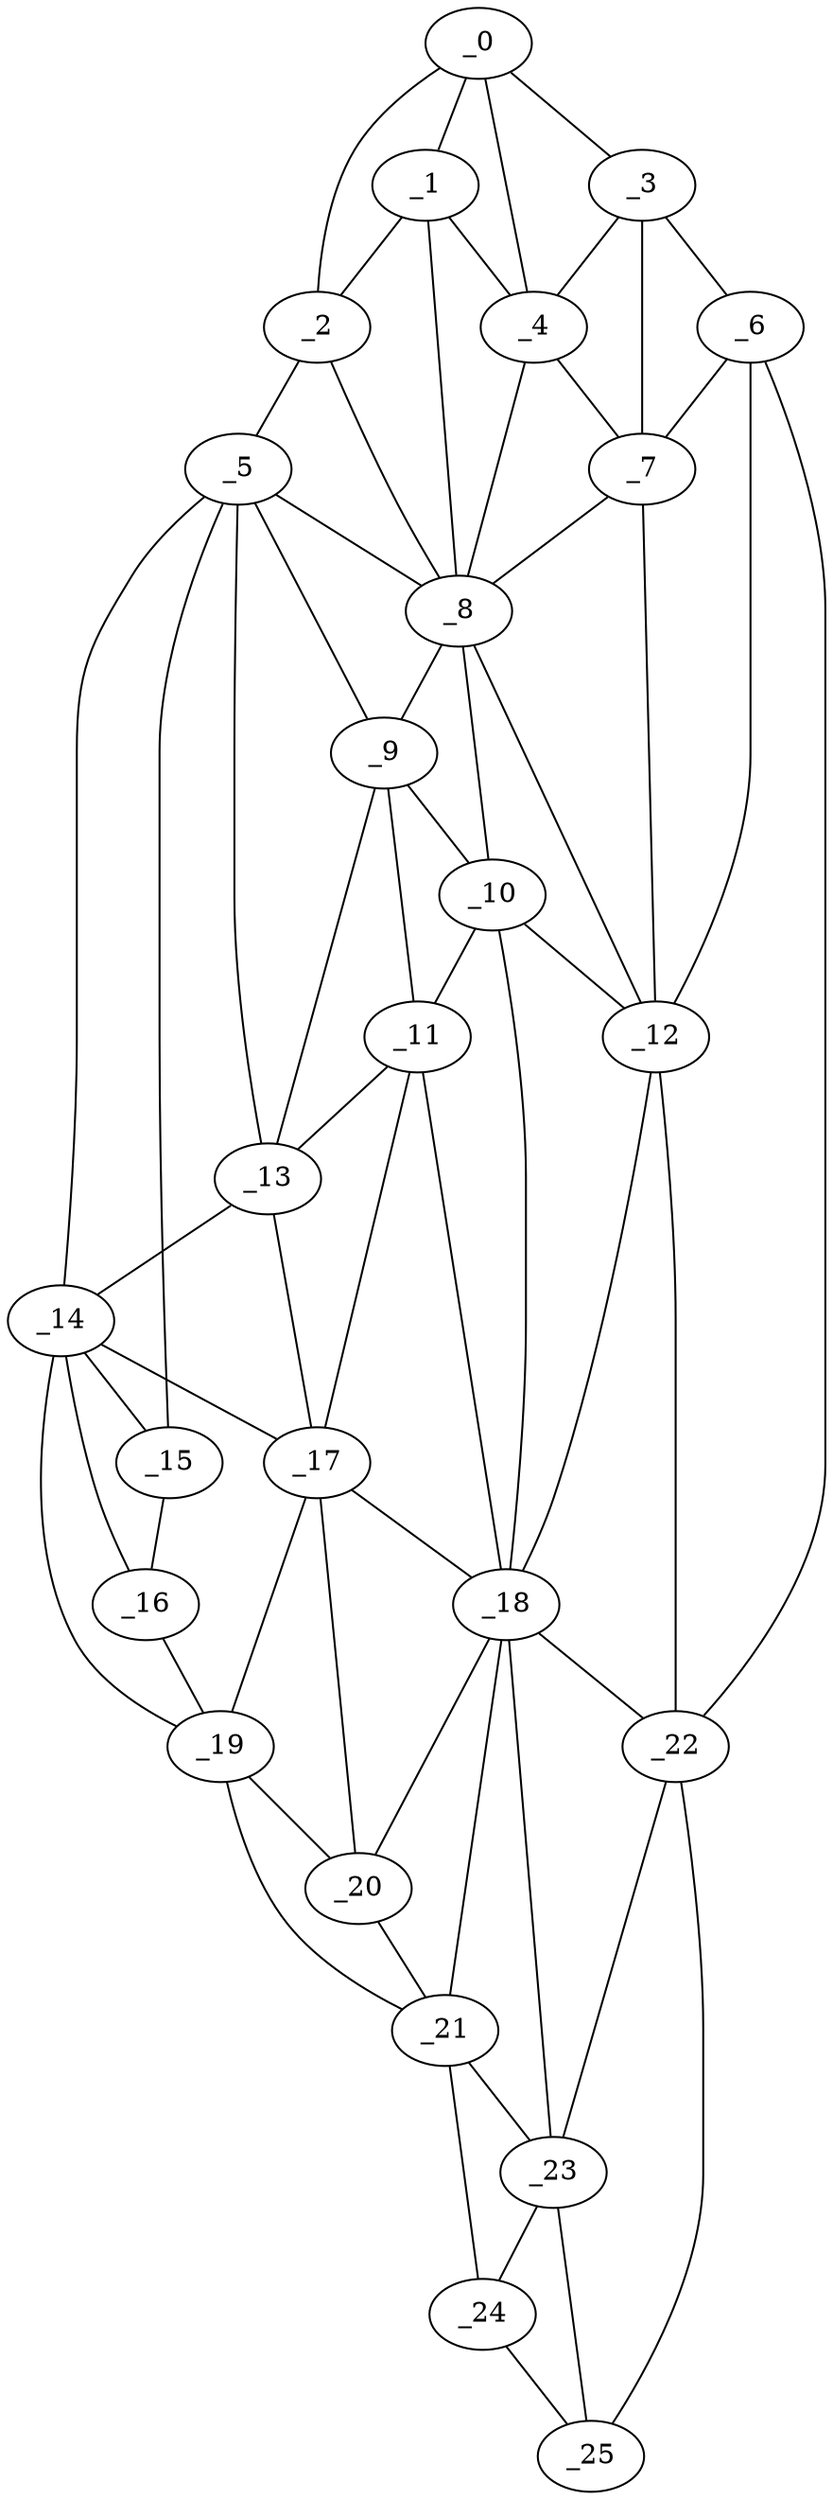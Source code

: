 graph "obj82__30.gxl" {
	_0	 [x=34,
		y=21];
	_1	 [x=44,
		y=29];
	_0 -- _1	 [valence=2];
	_2	 [x=45,
		y=34];
	_0 -- _2	 [valence=1];
	_3	 [x=49,
		y=10];
	_0 -- _3	 [valence=1];
	_4	 [x=50,
		y=19];
	_0 -- _4	 [valence=2];
	_1 -- _2	 [valence=1];
	_1 -- _4	 [valence=1];
	_8	 [x=63,
		y=33];
	_1 -- _8	 [valence=2];
	_5	 [x=53,
		y=43];
	_2 -- _5	 [valence=1];
	_2 -- _8	 [valence=2];
	_3 -- _4	 [valence=2];
	_6	 [x=58,
		y=8];
	_3 -- _6	 [valence=1];
	_7	 [x=59,
		y=16];
	_3 -- _7	 [valence=2];
	_4 -- _7	 [valence=2];
	_4 -- _8	 [valence=2];
	_5 -- _8	 [valence=1];
	_9	 [x=69,
		y=34];
	_5 -- _9	 [valence=2];
	_13	 [x=76,
		y=45];
	_5 -- _13	 [valence=2];
	_14	 [x=76,
		y=55];
	_5 -- _14	 [valence=2];
	_15	 [x=77,
		y=63];
	_5 -- _15	 [valence=1];
	_6 -- _7	 [valence=2];
	_12	 [x=76,
		y=21];
	_6 -- _12	 [valence=1];
	_22	 [x=108,
		y=22];
	_6 -- _22	 [valence=1];
	_7 -- _8	 [valence=2];
	_7 -- _12	 [valence=1];
	_8 -- _9	 [valence=2];
	_10	 [x=74,
		y=31];
	_8 -- _10	 [valence=1];
	_8 -- _12	 [valence=2];
	_9 -- _10	 [valence=2];
	_11	 [x=74,
		y=38];
	_9 -- _11	 [valence=2];
	_9 -- _13	 [valence=1];
	_10 -- _11	 [valence=1];
	_10 -- _12	 [valence=2];
	_18	 [x=90,
		y=36];
	_10 -- _18	 [valence=1];
	_11 -- _13	 [valence=2];
	_17	 [x=86,
		y=45];
	_11 -- _17	 [valence=2];
	_11 -- _18	 [valence=2];
	_12 -- _18	 [valence=2];
	_12 -- _22	 [valence=2];
	_13 -- _14	 [valence=2];
	_13 -- _17	 [valence=2];
	_14 -- _15	 [valence=2];
	_16	 [x=84,
		y=66];
	_14 -- _16	 [valence=1];
	_14 -- _17	 [valence=1];
	_19	 [x=92,
		y=61];
	_14 -- _19	 [valence=2];
	_15 -- _16	 [valence=1];
	_16 -- _19	 [valence=1];
	_17 -- _18	 [valence=2];
	_17 -- _19	 [valence=1];
	_20	 [x=96,
		y=54];
	_17 -- _20	 [valence=2];
	_18 -- _20	 [valence=1];
	_21	 [x=105,
		y=50];
	_18 -- _21	 [valence=1];
	_18 -- _22	 [valence=1];
	_23	 [x=108,
		y=29];
	_18 -- _23	 [valence=2];
	_19 -- _20	 [valence=2];
	_19 -- _21	 [valence=1];
	_20 -- _21	 [valence=1];
	_21 -- _23	 [valence=2];
	_24	 [x=113,
		y=42];
	_21 -- _24	 [valence=1];
	_22 -- _23	 [valence=1];
	_25	 [x=114,
		y=32];
	_22 -- _25	 [valence=1];
	_23 -- _24	 [valence=2];
	_23 -- _25	 [valence=2];
	_24 -- _25	 [valence=1];
}
